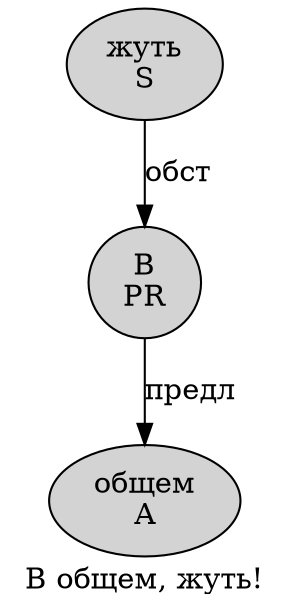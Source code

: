 digraph SENTENCE_3162 {
	graph [label="В общем, жуть!"]
	node [style=filled]
		0 [label="В
PR" color="" fillcolor=lightgray penwidth=1 shape=ellipse]
		1 [label="общем
A" color="" fillcolor=lightgray penwidth=1 shape=ellipse]
		3 [label="жуть
S" color="" fillcolor=lightgray penwidth=1 shape=ellipse]
			3 -> 0 [label="обст"]
			0 -> 1 [label="предл"]
}